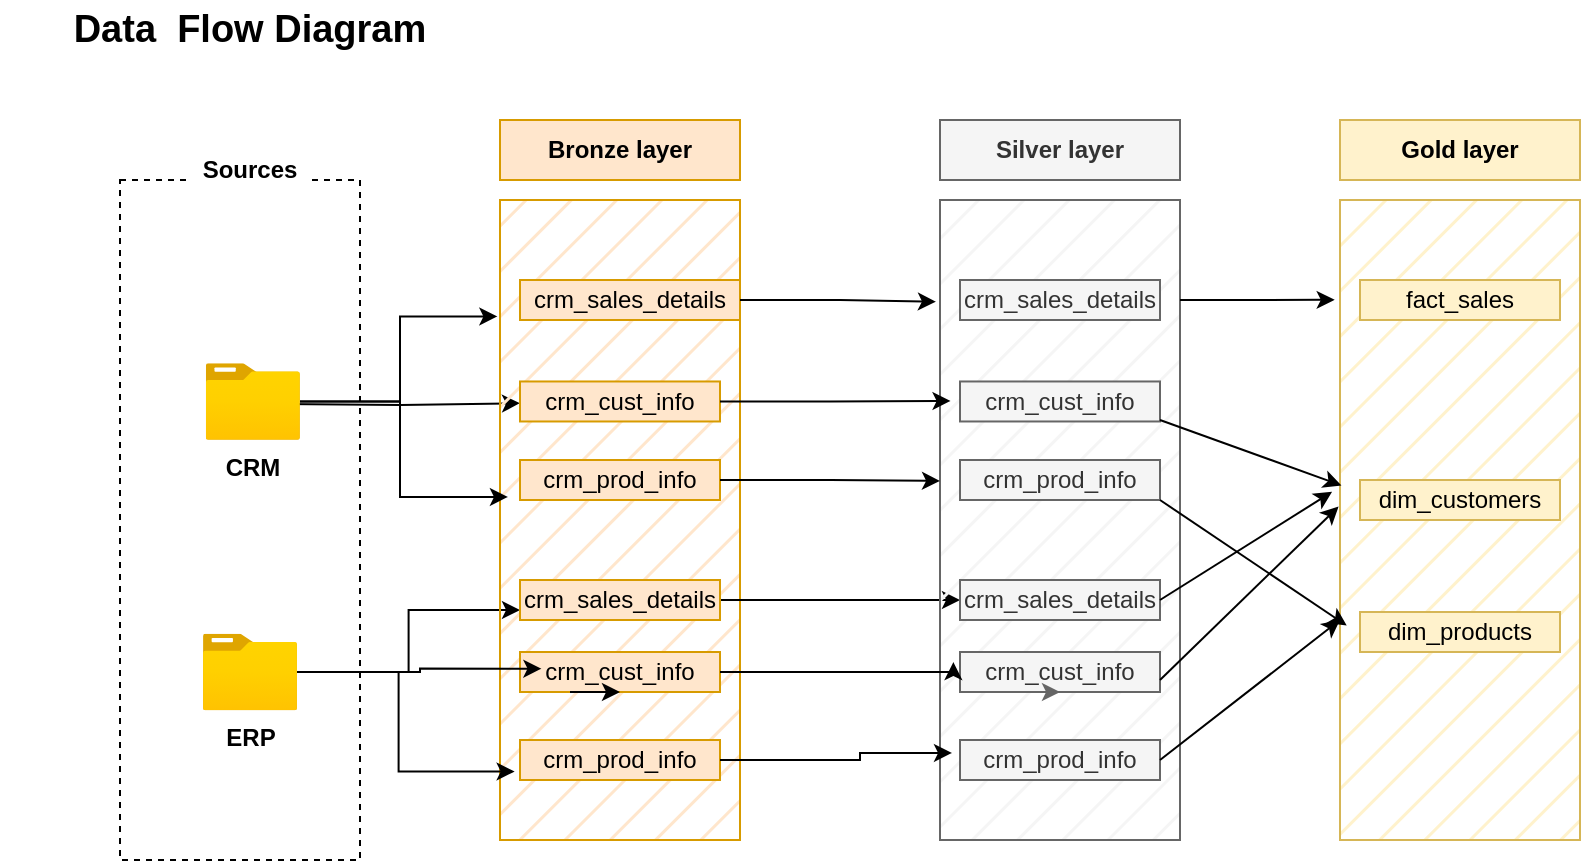 <mxfile version="28.2.5">
  <diagram name="Page-1" id="LuNdrNHECF0uQ1EvYdN8">
    <mxGraphModel dx="786" dy="596" grid="1" gridSize="10" guides="1" tooltips="1" connect="1" arrows="1" fold="1" page="1" pageScale="1" pageWidth="850" pageHeight="1100" math="0" shadow="0">
      <root>
        <mxCell id="0" />
        <mxCell id="1" parent="0" />
        <mxCell id="2pqB2q2HAftYaFSKYAFg-1" value="Data&amp;nbsp; Flow Diagram" style="text;html=1;align=center;verticalAlign=middle;whiteSpace=wrap;rounded=0;fontStyle=1;fontSize=19;" parent="1" vertex="1">
          <mxGeometry y="30" width="250" height="30" as="geometry" />
        </mxCell>
        <mxCell id="2pqB2q2HAftYaFSKYAFg-2" value="" style="rounded=0;whiteSpace=wrap;html=1;dashed=1;fontStyle=1" parent="1" vertex="1">
          <mxGeometry x="60" y="120" width="120" height="340" as="geometry" />
        </mxCell>
        <mxCell id="2pqB2q2HAftYaFSKYAFg-3" value="Sources" style="text;html=1;align=center;verticalAlign=middle;whiteSpace=wrap;rounded=0;fillColor=default;fontStyle=1" parent="1" vertex="1">
          <mxGeometry x="95" y="100" width="60" height="30" as="geometry" />
        </mxCell>
        <mxCell id="2pqB2q2HAftYaFSKYAFg-11" style="edgeStyle=orthogonalEdgeStyle;rounded=0;orthogonalLoop=1;jettySize=auto;html=1;entryX=0;entryY=0.75;entryDx=0;entryDy=0;" parent="1" edge="1">
          <mxGeometry relative="1" as="geometry">
            <mxPoint x="140" y="232" as="sourcePoint" />
            <mxPoint x="260" y="231.6" as="targetPoint" />
          </mxGeometry>
        </mxCell>
        <mxCell id="2pqB2q2HAftYaFSKYAFg-4" value="CRM" style="image;aspect=fixed;html=1;points=[];align=center;fontSize=12;image=img/lib/azure2/general/Folder_Blank.svg;fontStyle=1" parent="1" vertex="1">
          <mxGeometry x="102.82" y="211.6" width="47.18" height="38.28" as="geometry" />
        </mxCell>
        <mxCell id="2pqB2q2HAftYaFSKYAFg-33" style="edgeStyle=orthogonalEdgeStyle;rounded=0;orthogonalLoop=1;jettySize=auto;html=1;entryX=0;entryY=0.75;entryDx=0;entryDy=0;" parent="1" source="2pqB2q2HAftYaFSKYAFg-5" target="2pqB2q2HAftYaFSKYAFg-24" edge="1">
          <mxGeometry relative="1" as="geometry" />
        </mxCell>
        <mxCell id="2pqB2q2HAftYaFSKYAFg-5" value="ERP" style="image;aspect=fixed;html=1;points=[];align=center;fontSize=12;image=img/lib/azure2/general/Folder_Blank.svg;fontStyle=1" parent="1" vertex="1">
          <mxGeometry x="101.41" y="346.86" width="47.18" height="38.29" as="geometry" />
        </mxCell>
        <mxCell id="2pqB2q2HAftYaFSKYAFg-6" value="" style="rounded=0;whiteSpace=wrap;html=1;fillColor=#ffe6cc;strokeColor=#d79b00;fillStyle=hatch;" parent="1" vertex="1">
          <mxGeometry x="250" y="130" width="120" height="320" as="geometry" />
        </mxCell>
        <mxCell id="2pqB2q2HAftYaFSKYAFg-7" value="&lt;b&gt;Bronze layer&lt;/b&gt;" style="rounded=0;whiteSpace=wrap;html=1;fillColor=#ffe6cc;strokeColor=#d79b00;" parent="1" vertex="1">
          <mxGeometry x="250" y="90" width="120" height="30" as="geometry" />
        </mxCell>
        <mxCell id="2pqB2q2HAftYaFSKYAFg-8" value="crm_sales_details" style="rounded=0;whiteSpace=wrap;html=1;fillColor=#ffe6cc;strokeColor=#d79b00;" parent="1" vertex="1">
          <mxGeometry x="260" y="170" width="110" height="20" as="geometry" />
        </mxCell>
        <mxCell id="2pqB2q2HAftYaFSKYAFg-9" value="crm_cust_info" style="rounded=0;whiteSpace=wrap;html=1;fillColor=#ffe6cc;strokeColor=#d79b00;" parent="1" vertex="1">
          <mxGeometry x="260" y="220.74" width="100" height="20" as="geometry" />
        </mxCell>
        <mxCell id="2pqB2q2HAftYaFSKYAFg-10" value="crm_prod_info" style="rounded=0;whiteSpace=wrap;html=1;fillColor=#ffe6cc;strokeColor=#d79b00;" parent="1" vertex="1">
          <mxGeometry x="260" y="260" width="100" height="20" as="geometry" />
        </mxCell>
        <mxCell id="2pqB2q2HAftYaFSKYAFg-18" style="edgeStyle=orthogonalEdgeStyle;rounded=0;orthogonalLoop=1;jettySize=auto;html=1;entryX=-0.011;entryY=0.182;entryDx=0;entryDy=0;entryPerimeter=0;" parent="1" source="2pqB2q2HAftYaFSKYAFg-4" target="2pqB2q2HAftYaFSKYAFg-6" edge="1">
          <mxGeometry relative="1" as="geometry" />
        </mxCell>
        <mxCell id="2pqB2q2HAftYaFSKYAFg-19" style="edgeStyle=orthogonalEdgeStyle;rounded=0;orthogonalLoop=1;jettySize=auto;html=1;entryX=0.033;entryY=0.464;entryDx=0;entryDy=0;entryPerimeter=0;" parent="1" source="2pqB2q2HAftYaFSKYAFg-4" target="2pqB2q2HAftYaFSKYAFg-6" edge="1">
          <mxGeometry relative="1" as="geometry" />
        </mxCell>
        <mxCell id="WOsIJDeXY4Xy3JF16FnO-16" style="edgeStyle=orthogonalEdgeStyle;rounded=0;orthogonalLoop=1;jettySize=auto;html=1;entryX=0;entryY=0.5;entryDx=0;entryDy=0;" parent="1" source="2pqB2q2HAftYaFSKYAFg-24" target="WOsIJDeXY4Xy3JF16FnO-6" edge="1">
          <mxGeometry relative="1" as="geometry" />
        </mxCell>
        <mxCell id="2pqB2q2HAftYaFSKYAFg-24" value="crm_sales_details" style="rounded=0;whiteSpace=wrap;html=1;fillColor=#ffe6cc;strokeColor=#d79b00;" parent="1" vertex="1">
          <mxGeometry x="260" y="320" width="100" height="20" as="geometry" />
        </mxCell>
        <mxCell id="2pqB2q2HAftYaFSKYAFg-25" value="crm_cust_info" style="rounded=0;whiteSpace=wrap;html=1;fillColor=#ffe6cc;strokeColor=#d79b00;" parent="1" vertex="1">
          <mxGeometry x="260" y="356" width="100" height="20" as="geometry" />
        </mxCell>
        <mxCell id="2pqB2q2HAftYaFSKYAFg-26" value="crm_prod_info" style="rounded=0;whiteSpace=wrap;html=1;fillColor=#ffe6cc;strokeColor=#d79b00;" parent="1" vertex="1">
          <mxGeometry x="260" y="400" width="100" height="20" as="geometry" />
        </mxCell>
        <mxCell id="2pqB2q2HAftYaFSKYAFg-27" style="edgeStyle=orthogonalEdgeStyle;rounded=0;orthogonalLoop=1;jettySize=auto;html=1;entryX=0.107;entryY=0.417;entryDx=0;entryDy=0;entryPerimeter=0;" parent="1" source="2pqB2q2HAftYaFSKYAFg-5" target="2pqB2q2HAftYaFSKYAFg-25" edge="1">
          <mxGeometry relative="1" as="geometry">
            <Array as="points">
              <mxPoint x="210" y="366" />
              <mxPoint x="210" y="364" />
            </Array>
          </mxGeometry>
        </mxCell>
        <mxCell id="2pqB2q2HAftYaFSKYAFg-28" style="edgeStyle=orthogonalEdgeStyle;rounded=0;orthogonalLoop=1;jettySize=auto;html=1;exitX=0.25;exitY=1;exitDx=0;exitDy=0;entryX=0.5;entryY=1;entryDx=0;entryDy=0;" parent="1" source="2pqB2q2HAftYaFSKYAFg-25" target="2pqB2q2HAftYaFSKYAFg-25" edge="1">
          <mxGeometry relative="1" as="geometry" />
        </mxCell>
        <mxCell id="2pqB2q2HAftYaFSKYAFg-32" style="edgeStyle=orthogonalEdgeStyle;rounded=0;orthogonalLoop=1;jettySize=auto;html=1;entryX=0.061;entryY=0.893;entryDx=0;entryDy=0;entryPerimeter=0;" parent="1" source="2pqB2q2HAftYaFSKYAFg-5" target="2pqB2q2HAftYaFSKYAFg-6" edge="1">
          <mxGeometry relative="1" as="geometry" />
        </mxCell>
        <mxCell id="WOsIJDeXY4Xy3JF16FnO-1" value="" style="rounded=0;whiteSpace=wrap;html=1;fillColor=#f5f5f5;strokeColor=#666666;fillStyle=hatch;fontColor=#333333;" parent="1" vertex="1">
          <mxGeometry x="470" y="130" width="120" height="320" as="geometry" />
        </mxCell>
        <mxCell id="WOsIJDeXY4Xy3JF16FnO-2" value="&lt;b&gt;Silver layer&lt;/b&gt;" style="rounded=0;whiteSpace=wrap;html=1;fillColor=#f5f5f5;strokeColor=#666666;fontColor=#333333;" parent="1" vertex="1">
          <mxGeometry x="470" y="90" width="120" height="30" as="geometry" />
        </mxCell>
        <mxCell id="WOsIJDeXY4Xy3JF16FnO-3" value="crm_sales_details" style="rounded=0;whiteSpace=wrap;html=1;fillColor=#f5f5f5;strokeColor=#666666;fontColor=#333333;" parent="1" vertex="1">
          <mxGeometry x="480" y="170" width="100" height="20" as="geometry" />
        </mxCell>
        <mxCell id="WOsIJDeXY4Xy3JF16FnO-4" value="crm_cust_info" style="rounded=0;whiteSpace=wrap;html=1;fillColor=#f5f5f5;strokeColor=#666666;fontColor=#333333;" parent="1" vertex="1">
          <mxGeometry x="480" y="220.74" width="100" height="20" as="geometry" />
        </mxCell>
        <mxCell id="WOsIJDeXY4Xy3JF16FnO-5" value="crm_prod_info" style="rounded=0;whiteSpace=wrap;html=1;fillColor=#f5f5f5;strokeColor=#666666;fontColor=#333333;" parent="1" vertex="1">
          <mxGeometry x="480" y="260" width="100" height="20" as="geometry" />
        </mxCell>
        <mxCell id="WOsIJDeXY4Xy3JF16FnO-6" value="crm_sales_details" style="rounded=0;whiteSpace=wrap;html=1;fillColor=#f5f5f5;strokeColor=#666666;fontColor=#333333;" parent="1" vertex="1">
          <mxGeometry x="480" y="320" width="100" height="20" as="geometry" />
        </mxCell>
        <mxCell id="WOsIJDeXY4Xy3JF16FnO-7" value="crm_cust_info" style="rounded=0;whiteSpace=wrap;html=1;fillColor=#f5f5f5;strokeColor=#666666;fontColor=#333333;" parent="1" vertex="1">
          <mxGeometry x="480" y="356" width="100" height="20" as="geometry" />
        </mxCell>
        <mxCell id="WOsIJDeXY4Xy3JF16FnO-8" value="crm_prod_info" style="rounded=0;whiteSpace=wrap;html=1;fillColor=#f5f5f5;strokeColor=#666666;fontColor=#333333;" parent="1" vertex="1">
          <mxGeometry x="480" y="400" width="100" height="20" as="geometry" />
        </mxCell>
        <mxCell id="WOsIJDeXY4Xy3JF16FnO-9" style="edgeStyle=orthogonalEdgeStyle;rounded=0;orthogonalLoop=1;jettySize=auto;html=1;exitX=0.25;exitY=1;exitDx=0;exitDy=0;entryX=0.5;entryY=1;entryDx=0;entryDy=0;fillColor=#f5f5f5;strokeColor=#666666;" parent="1" source="WOsIJDeXY4Xy3JF16FnO-7" target="WOsIJDeXY4Xy3JF16FnO-7" edge="1">
          <mxGeometry relative="1" as="geometry" />
        </mxCell>
        <mxCell id="WOsIJDeXY4Xy3JF16FnO-11" style="edgeStyle=orthogonalEdgeStyle;rounded=0;orthogonalLoop=1;jettySize=auto;html=1;entryX=-0.017;entryY=0.159;entryDx=0;entryDy=0;entryPerimeter=0;" parent="1" source="2pqB2q2HAftYaFSKYAFg-8" target="WOsIJDeXY4Xy3JF16FnO-1" edge="1">
          <mxGeometry relative="1" as="geometry" />
        </mxCell>
        <mxCell id="WOsIJDeXY4Xy3JF16FnO-14" style="edgeStyle=orthogonalEdgeStyle;rounded=0;orthogonalLoop=1;jettySize=auto;html=1;entryX=0;entryY=0.439;entryDx=0;entryDy=0;entryPerimeter=0;" parent="1" source="2pqB2q2HAftYaFSKYAFg-10" target="WOsIJDeXY4Xy3JF16FnO-1" edge="1">
          <mxGeometry relative="1" as="geometry" />
        </mxCell>
        <mxCell id="WOsIJDeXY4Xy3JF16FnO-15" style="edgeStyle=orthogonalEdgeStyle;rounded=0;orthogonalLoop=1;jettySize=auto;html=1;entryX=0.044;entryY=0.314;entryDx=0;entryDy=0;entryPerimeter=0;" parent="1" source="2pqB2q2HAftYaFSKYAFg-9" target="WOsIJDeXY4Xy3JF16FnO-1" edge="1">
          <mxGeometry relative="1" as="geometry" />
        </mxCell>
        <mxCell id="WOsIJDeXY4Xy3JF16FnO-18" style="edgeStyle=orthogonalEdgeStyle;rounded=0;orthogonalLoop=1;jettySize=auto;html=1;entryX=0.056;entryY=0.722;entryDx=0;entryDy=0;entryPerimeter=0;" parent="1" source="2pqB2q2HAftYaFSKYAFg-25" target="WOsIJDeXY4Xy3JF16FnO-1" edge="1">
          <mxGeometry relative="1" as="geometry">
            <Array as="points">
              <mxPoint x="477" y="366" />
            </Array>
          </mxGeometry>
        </mxCell>
        <mxCell id="WOsIJDeXY4Xy3JF16FnO-19" style="edgeStyle=orthogonalEdgeStyle;rounded=0;orthogonalLoop=1;jettySize=auto;html=1;entryX=0.05;entryY=0.864;entryDx=0;entryDy=0;entryPerimeter=0;" parent="1" source="2pqB2q2HAftYaFSKYAFg-26" target="WOsIJDeXY4Xy3JF16FnO-1" edge="1">
          <mxGeometry relative="1" as="geometry">
            <Array as="points">
              <mxPoint x="430" y="410" />
              <mxPoint x="430" y="407" />
            </Array>
          </mxGeometry>
        </mxCell>
        <mxCell id="N0kf4S_Z3IMdxa-SHkEO-1" value="" style="rounded=0;whiteSpace=wrap;html=1;fillColor=#fff2cc;strokeColor=#d6b656;fillStyle=hatch;" vertex="1" parent="1">
          <mxGeometry x="670" y="130" width="120" height="320" as="geometry" />
        </mxCell>
        <mxCell id="N0kf4S_Z3IMdxa-SHkEO-2" value="&lt;b&gt;Gold layer&lt;/b&gt;" style="rounded=0;whiteSpace=wrap;html=1;fillColor=#fff2cc;strokeColor=#d6b656;" vertex="1" parent="1">
          <mxGeometry x="670" y="90" width="120" height="30" as="geometry" />
        </mxCell>
        <mxCell id="N0kf4S_Z3IMdxa-SHkEO-3" value="fact_sales" style="rounded=0;whiteSpace=wrap;html=1;fillColor=#fff2cc;strokeColor=#d6b656;" vertex="1" parent="1">
          <mxGeometry x="680" y="170" width="100" height="20" as="geometry" />
        </mxCell>
        <mxCell id="N0kf4S_Z3IMdxa-SHkEO-4" value="dim_customers" style="rounded=0;whiteSpace=wrap;html=1;fillColor=#fff2cc;strokeColor=#d6b656;" vertex="1" parent="1">
          <mxGeometry x="680" y="270" width="100" height="20" as="geometry" />
        </mxCell>
        <mxCell id="N0kf4S_Z3IMdxa-SHkEO-5" value="dim_products" style="rounded=0;whiteSpace=wrap;html=1;fillColor=#fff2cc;strokeColor=#d6b656;" vertex="1" parent="1">
          <mxGeometry x="680" y="336" width="100" height="20" as="geometry" />
        </mxCell>
        <mxCell id="N0kf4S_Z3IMdxa-SHkEO-11" value="" style="endArrow=classic;html=1;rounded=0;entryX=-0.022;entryY=0.156;entryDx=0;entryDy=0;entryPerimeter=0;" edge="1" parent="1" target="N0kf4S_Z3IMdxa-SHkEO-1">
          <mxGeometry width="50" height="50" relative="1" as="geometry">
            <mxPoint x="590" y="180" as="sourcePoint" />
            <mxPoint x="640" y="130" as="targetPoint" />
          </mxGeometry>
        </mxCell>
        <mxCell id="N0kf4S_Z3IMdxa-SHkEO-12" value="" style="endArrow=classic;html=1;rounded=0;entryX=0.006;entryY=0.446;entryDx=0;entryDy=0;entryPerimeter=0;" edge="1" parent="1" target="N0kf4S_Z3IMdxa-SHkEO-1">
          <mxGeometry width="50" height="50" relative="1" as="geometry">
            <mxPoint x="580" y="240" as="sourcePoint" />
            <mxPoint x="630" y="190" as="targetPoint" />
          </mxGeometry>
        </mxCell>
        <mxCell id="N0kf4S_Z3IMdxa-SHkEO-13" value="" style="endArrow=classic;html=1;rounded=0;entryX=-0.033;entryY=0.456;entryDx=0;entryDy=0;entryPerimeter=0;" edge="1" parent="1" target="N0kf4S_Z3IMdxa-SHkEO-1">
          <mxGeometry width="50" height="50" relative="1" as="geometry">
            <mxPoint x="580" y="330" as="sourcePoint" />
            <mxPoint x="630" y="280" as="targetPoint" />
            <Array as="points" />
          </mxGeometry>
        </mxCell>
        <mxCell id="N0kf4S_Z3IMdxa-SHkEO-14" value="" style="endArrow=classic;html=1;rounded=0;entryX=-0.006;entryY=0.479;entryDx=0;entryDy=0;entryPerimeter=0;" edge="1" parent="1" target="N0kf4S_Z3IMdxa-SHkEO-1">
          <mxGeometry width="50" height="50" relative="1" as="geometry">
            <mxPoint x="580" y="370" as="sourcePoint" />
            <mxPoint x="640" y="320" as="targetPoint" />
          </mxGeometry>
        </mxCell>
        <mxCell id="N0kf4S_Z3IMdxa-SHkEO-15" value="" style="endArrow=classic;html=1;rounded=0;entryX=0.028;entryY=0.665;entryDx=0;entryDy=0;entryPerimeter=0;" edge="1" parent="1" target="N0kf4S_Z3IMdxa-SHkEO-1">
          <mxGeometry width="50" height="50" relative="1" as="geometry">
            <mxPoint x="580" y="280" as="sourcePoint" />
            <mxPoint x="630" y="230" as="targetPoint" />
          </mxGeometry>
        </mxCell>
        <mxCell id="N0kf4S_Z3IMdxa-SHkEO-16" value="" style="endArrow=classic;html=1;rounded=0;" edge="1" parent="1">
          <mxGeometry width="50" height="50" relative="1" as="geometry">
            <mxPoint x="580" y="410" as="sourcePoint" />
            <mxPoint x="670" y="340" as="targetPoint" />
          </mxGeometry>
        </mxCell>
      </root>
    </mxGraphModel>
  </diagram>
</mxfile>
